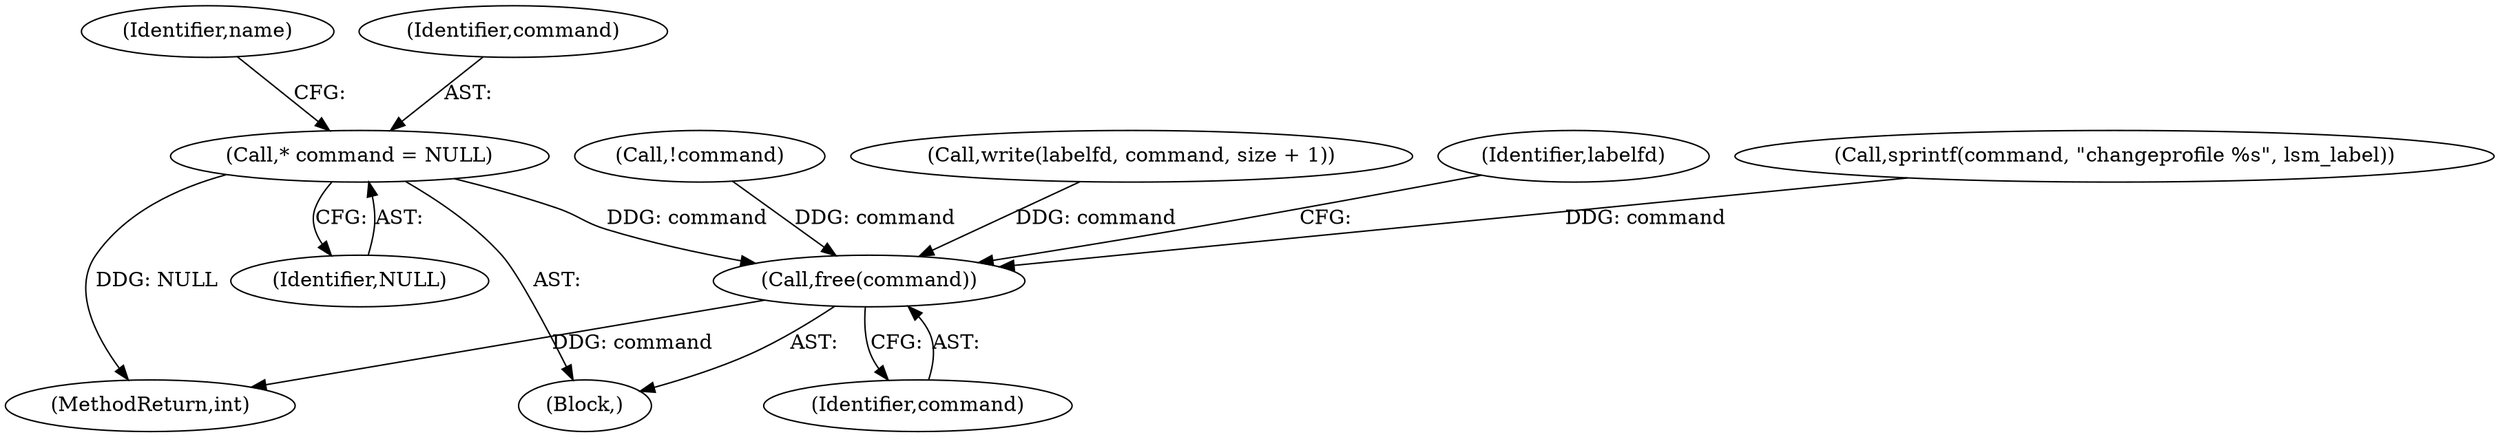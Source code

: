 digraph "0_lxc_81f466d05f2a89cb4f122ef7f593ff3f279b165c_0@pointer" {
"1000117" [label="(Call,* command = NULL)"];
"1000276" [label="(Call,free(command))"];
"1000121" [label="(Identifier,name)"];
"1000287" [label="(MethodReturn,int)"];
"1000105" [label="(Block,)"];
"1000194" [label="(Call,!command)"];
"1000224" [label="(Call,write(labelfd, command, size + 1))"];
"1000276" [label="(Call,free(command))"];
"1000118" [label="(Identifier,command)"];
"1000280" [label="(Identifier,labelfd)"];
"1000206" [label="(Call,sprintf(command, \"changeprofile %s\", lsm_label))"];
"1000277" [label="(Identifier,command)"];
"1000117" [label="(Call,* command = NULL)"];
"1000119" [label="(Identifier,NULL)"];
"1000117" -> "1000105"  [label="AST: "];
"1000117" -> "1000119"  [label="CFG: "];
"1000118" -> "1000117"  [label="AST: "];
"1000119" -> "1000117"  [label="AST: "];
"1000121" -> "1000117"  [label="CFG: "];
"1000117" -> "1000287"  [label="DDG: NULL"];
"1000117" -> "1000276"  [label="DDG: command"];
"1000276" -> "1000105"  [label="AST: "];
"1000276" -> "1000277"  [label="CFG: "];
"1000277" -> "1000276"  [label="AST: "];
"1000280" -> "1000276"  [label="CFG: "];
"1000276" -> "1000287"  [label="DDG: command"];
"1000224" -> "1000276"  [label="DDG: command"];
"1000194" -> "1000276"  [label="DDG: command"];
"1000206" -> "1000276"  [label="DDG: command"];
}

